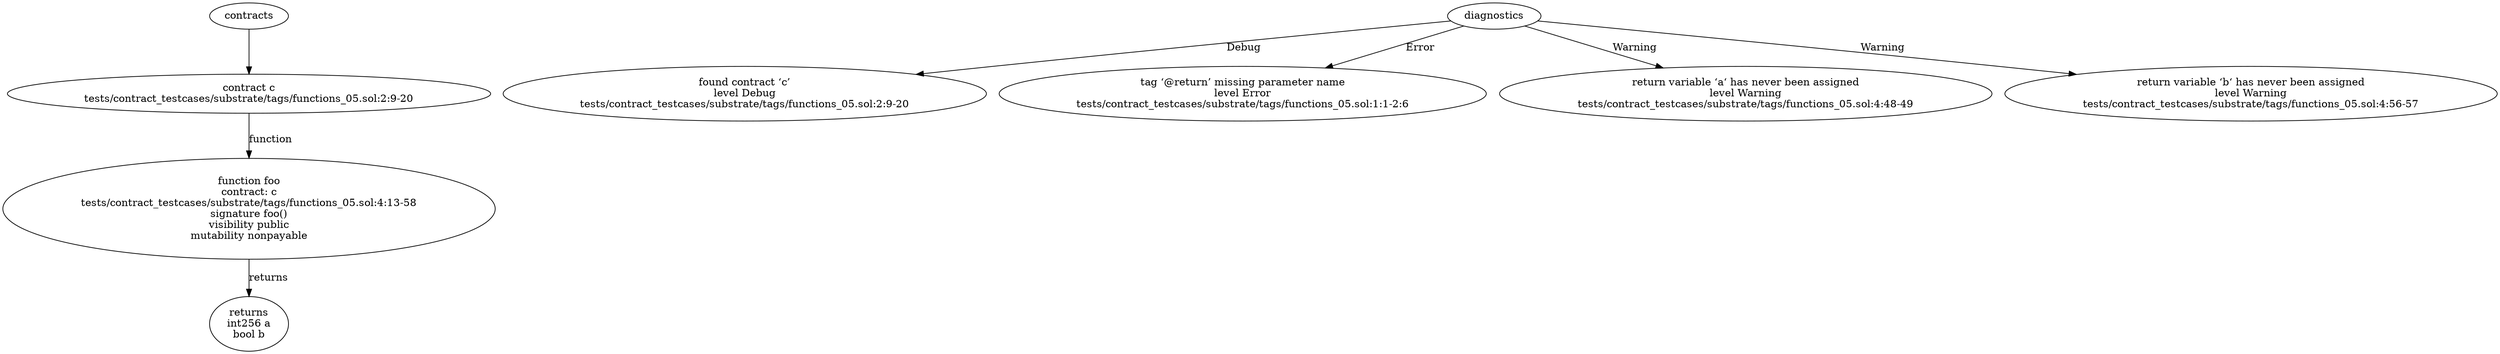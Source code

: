 strict digraph "tests/contract_testcases/substrate/tags/functions_05.sol" {
	contract [label="contract c\ntests/contract_testcases/substrate/tags/functions_05.sol:2:9-20"]
	foo [label="function foo\ncontract: c\ntests/contract_testcases/substrate/tags/functions_05.sol:4:13-58\nsignature foo()\nvisibility public\nmutability nonpayable"]
	returns [label="returns\nint256 a\nbool b"]
	diagnostic [label="found contract ‘c’\nlevel Debug\ntests/contract_testcases/substrate/tags/functions_05.sol:2:9-20"]
	diagnostic_6 [label="tag ‘@return’ missing parameter name\nlevel Error\ntests/contract_testcases/substrate/tags/functions_05.sol:1:1-2:6"]
	diagnostic_7 [label="return variable ‘a‘ has never been assigned\nlevel Warning\ntests/contract_testcases/substrate/tags/functions_05.sol:4:48-49"]
	diagnostic_8 [label="return variable ‘b‘ has never been assigned\nlevel Warning\ntests/contract_testcases/substrate/tags/functions_05.sol:4:56-57"]
	contracts -> contract
	contract -> foo [label="function"]
	foo -> returns [label="returns"]
	diagnostics -> diagnostic [label="Debug"]
	diagnostics -> diagnostic_6 [label="Error"]
	diagnostics -> diagnostic_7 [label="Warning"]
	diagnostics -> diagnostic_8 [label="Warning"]
}
